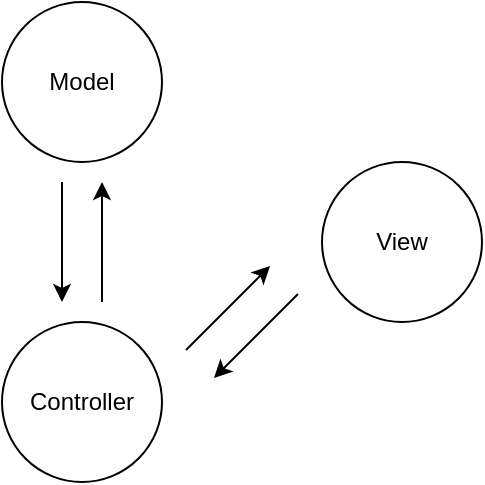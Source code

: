 <mxfile version="14.6.13" type="device"><diagram id="Jecqi0a4ImCnVVaadOkH" name="Page-1"><mxGraphModel dx="946" dy="615" grid="1" gridSize="10" guides="1" tooltips="1" connect="1" arrows="1" fold="1" page="1" pageScale="1" pageWidth="827" pageHeight="1169" math="0" shadow="0"><root><mxCell id="0"/><mxCell id="1" parent="0"/><mxCell id="wDxlizxFRh-83sp6y2vU-1" value="Model" style="ellipse;whiteSpace=wrap;html=1;aspect=fixed;" vertex="1" parent="1"><mxGeometry x="240" y="90" width="80" height="80" as="geometry"/></mxCell><mxCell id="wDxlizxFRh-83sp6y2vU-2" value="Controller" style="ellipse;whiteSpace=wrap;html=1;aspect=fixed;" vertex="1" parent="1"><mxGeometry x="240" y="250" width="80" height="80" as="geometry"/></mxCell><mxCell id="wDxlizxFRh-83sp6y2vU-3" value="View" style="ellipse;whiteSpace=wrap;html=1;aspect=fixed;" vertex="1" parent="1"><mxGeometry x="400" y="170" width="80" height="80" as="geometry"/></mxCell><mxCell id="wDxlizxFRh-83sp6y2vU-4" value="" style="endArrow=classic;html=1;" edge="1" parent="1"><mxGeometry width="50" height="50" relative="1" as="geometry"><mxPoint x="270" y="180" as="sourcePoint"/><mxPoint x="270" y="240" as="targetPoint"/></mxGeometry></mxCell><mxCell id="wDxlizxFRh-83sp6y2vU-8" value="" style="endArrow=none;html=1;startArrow=classic;startFill=1;endFill=0;" edge="1" parent="1"><mxGeometry width="50" height="50" relative="1" as="geometry"><mxPoint x="290" y="180" as="sourcePoint"/><mxPoint x="290" y="240" as="targetPoint"/></mxGeometry></mxCell><mxCell id="wDxlizxFRh-83sp6y2vU-11" value="" style="group;rotation=90;" vertex="1" connectable="0" parent="1"><mxGeometry x="350" y="220" width="20" height="60" as="geometry"/></mxCell><mxCell id="wDxlizxFRh-83sp6y2vU-9" value="" style="endArrow=classic;html=1;" edge="1" parent="wDxlizxFRh-83sp6y2vU-11"><mxGeometry width="50" height="50" relative="1" as="geometry"><mxPoint x="-18" y="44" as="sourcePoint"/><mxPoint x="24" y="2" as="targetPoint"/></mxGeometry></mxCell><mxCell id="wDxlizxFRh-83sp6y2vU-10" value="" style="endArrow=none;html=1;startArrow=classic;startFill=1;endFill=0;" edge="1" parent="wDxlizxFRh-83sp6y2vU-11"><mxGeometry width="50" height="50" relative="1" as="geometry"><mxPoint x="-4" y="58" as="sourcePoint"/><mxPoint x="38" y="16" as="targetPoint"/></mxGeometry></mxCell></root></mxGraphModel></diagram></mxfile>